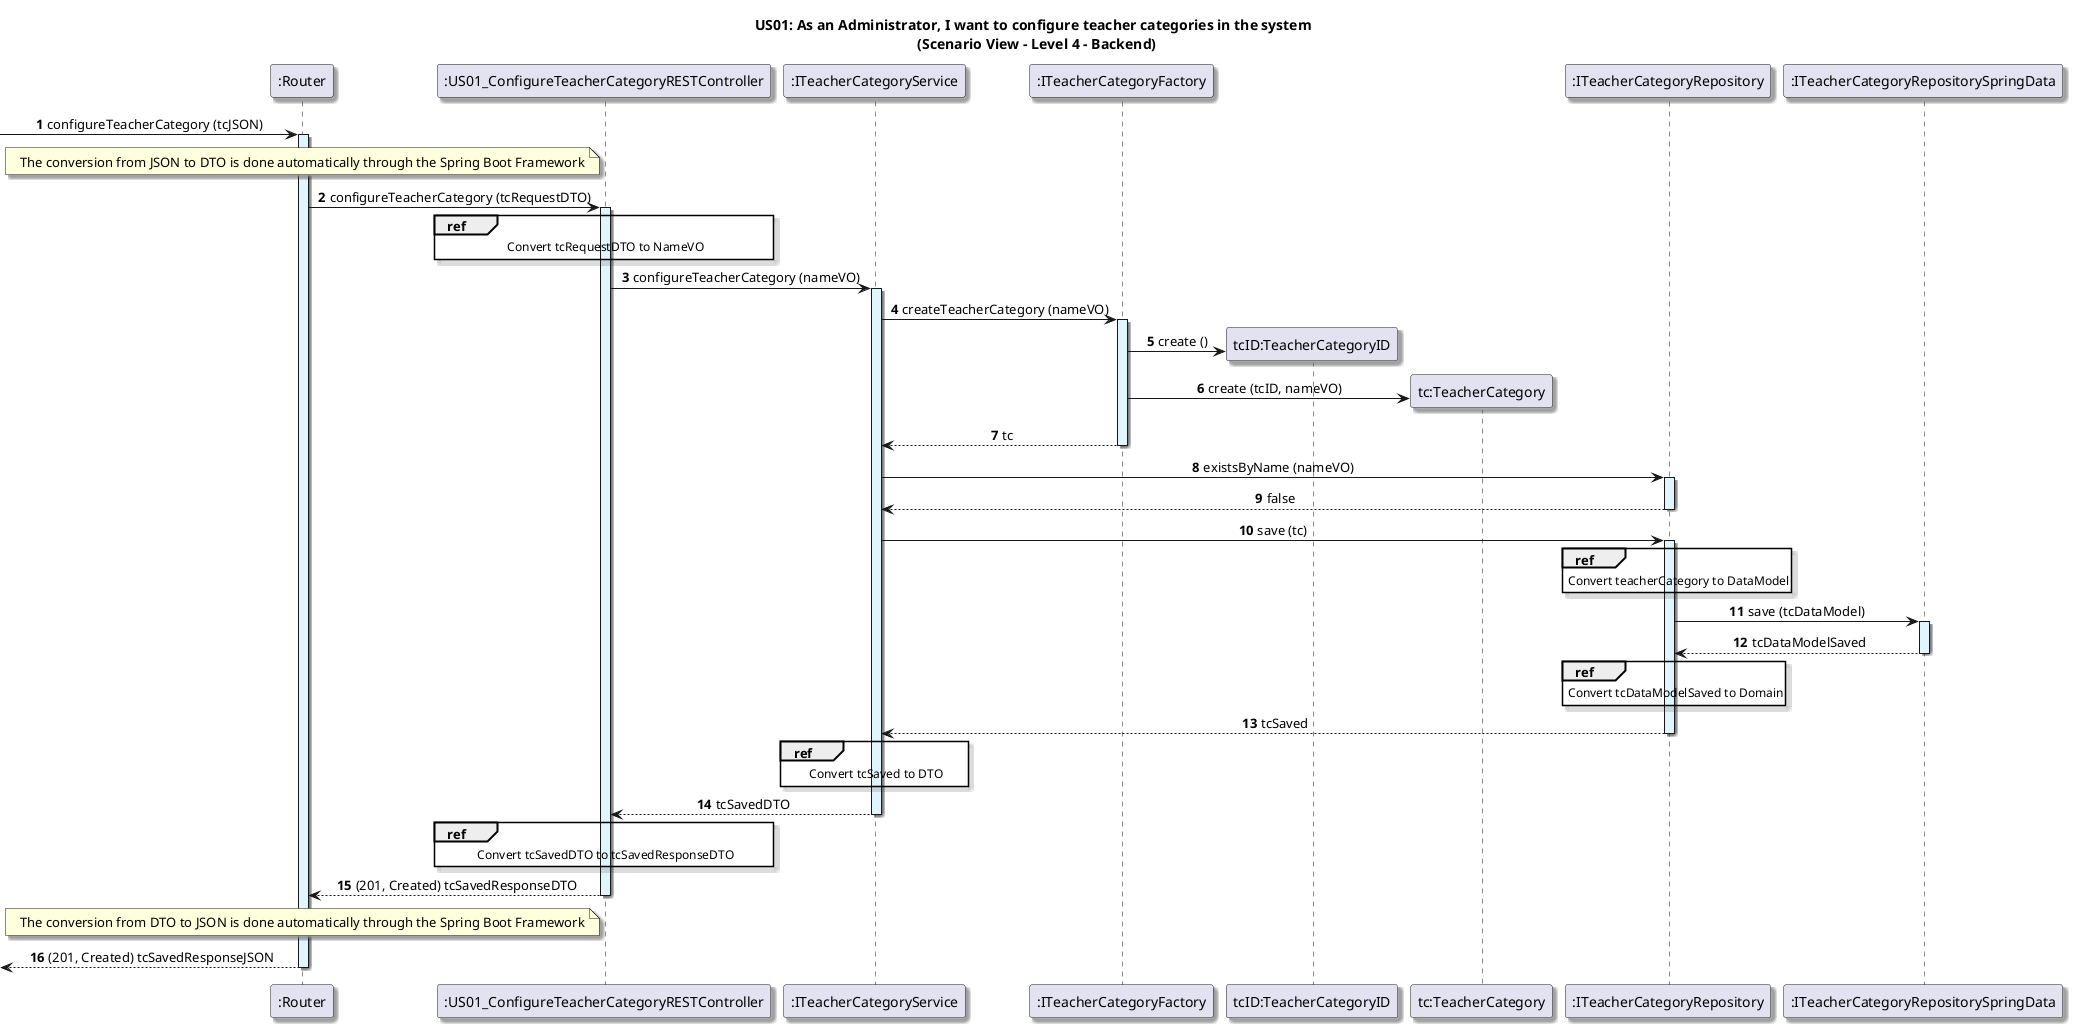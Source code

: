 @startuml

title US01: As an Administrator, I want to configure teacher categories in the system \n (Scenario View - Level 4 - Backend)

skinparam defaultTextAlignment center
skinparam shadowing true

autonumber

participant ":Router" as router
-> router: configureTeacherCategory (tcJSON)
activate router #E1F5FE

note over router: The conversion from JSON to DTO is done automatically through the Spring Boot Framework

participant ":US01_ConfigureTeacherCategoryRESTController" as Controller
router -> Controller: configureTeacherCategory (tcRequestDTO)
activate Controller #E1F5FE

ref over Controller
    Convert tcRequestDTO to NameVO
end

participant ":ITeacherCategoryService" as service
Controller -> service: configureTeacherCategory (nameVO)
activate service #E1F5FE

participant ":ITeacherCategoryFactory" as Factory
service -> Factory: createTeacherCategory (nameVO)
activate Factory #E1F5FE

create "tcID:TeacherCategoryID"
Factory -> "tcID:TeacherCategoryID": create ()

create "tc:TeacherCategory"
Factory -> "tc:TeacherCategory": create (tcID, nameVO)

Factory --> service: tc
deactivate Factory

participant ":ITeacherCategoryRepository" as Repository
service -> Repository: existsByName (nameVO)
activate Repository #E1F5FE
Repository --> service: false
deactivate Repository

service -> Repository: save (tc)
activate Repository #E1F5FE

ref over Repository
    Convert teacherCategory to DataModel
end

participant ":ITeacherCategoryRepositorySpringData" as springDataRepository
Repository -> springDataRepository: save (tcDataModel)
activate springDataRepository #E1F5FE
springDataRepository --> Repository : tcDataModelSaved
deactivate springDataRepository

ref over Repository
    Convert tcDataModelSaved to Domain
end

Repository --> service: tcSaved
deactivate Repository

ref over service
    Convert tcSaved to DTO
end

service --> Controller: tcSavedDTO
deactivate service

ref over Controller
    Convert tcSavedDTO to tcSavedResponseDTO
end

Controller --> router: (201, Created) tcSavedResponseDTO
deactivate Controller

note over router: The conversion from DTO to JSON is done automatically through the Spring Boot Framework

<-- router: (201, Created) tcSavedResponseJSON
deactivate router

@enduml